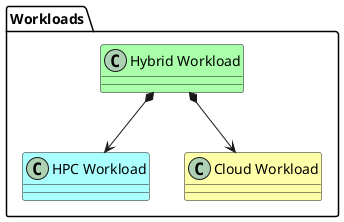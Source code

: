 @startuml

package Workloads as W #ffffff {

    class "Hybrid Workload" as HW #aaffaa {

    }
    class "HPC Workload" as HPCW #aaffff {

    }
    class "Cloud Workload" as CW #ffffaa {

    }
}

HW *--> HPCW
HW *--> CW
@enduml
